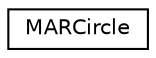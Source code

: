 digraph "类继承关系图"
{
  edge [fontname="Helvetica",fontsize="10",labelfontname="Helvetica",labelfontsize="10"];
  node [fontname="Helvetica",fontsize="10",shape=record];
  rankdir="LR";
  Node0 [label="MARCircle",height=0.2,width=0.4,color="black", fillcolor="white", style="filled",URL="$class_m_a_r_circle.html"];
}
